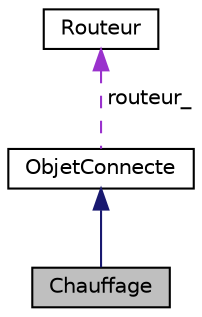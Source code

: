digraph "Chauffage"
{
  bgcolor="transparent";
  edge [fontname="Helvetica",fontsize="10",labelfontname="Helvetica",labelfontsize="10"];
  node [fontname="Helvetica",fontsize="10",shape=record];
  Node1 [label="Chauffage",height=0.2,width=0.4,color="black", fillcolor="grey75", style="filled", fontcolor="black"];
  Node2 -> Node1 [dir="back",color="midnightblue",fontsize="10",style="solid",fontname="Helvetica"];
  Node2 [label="ObjetConnecte",height=0.2,width=0.4,color="black",URL="$class_objet_connecte.html"];
  Node3 -> Node2 [dir="back",color="darkorchid3",fontsize="10",style="dashed",label=" routeur_" ,fontname="Helvetica"];
  Node3 [label="Routeur",height=0.2,width=0.4,color="black",URL="$class_routeur.html"];
}
